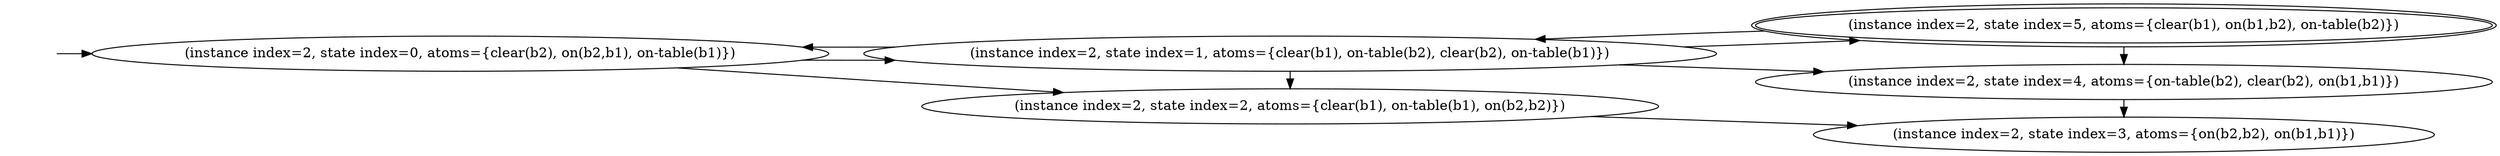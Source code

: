digraph {
rankdir="LR"
s0[label="(instance index=2, state index=0, atoms={clear(b2), on(b2,b1), on-table(b1)})"]
s1[label="(instance index=2, state index=1, atoms={clear(b1), on-table(b2), clear(b2), on-table(b1)})"]
s2[label="(instance index=2, state index=2, atoms={clear(b1), on-table(b1), on(b2,b2)})"]
s5[peripheries=2,label="(instance index=2, state index=5, atoms={clear(b1), on(b1,b2), on-table(b2)})"]
s4[label="(instance index=2, state index=4, atoms={on-table(b2), clear(b2), on(b1,b1)})"]
s3[label="(instance index=2, state index=3, atoms={on(b2,b2), on(b1,b1)})"]
Dangling [ label = "", style = invis ]
{ rank = same; Dangling }
Dangling -> s0
{ rank = same; s0}
{ rank = same; s1,s2}
{ rank = same; s5,s4,s3}
{
s0->s2
s0->s1
}
{
s1->s4
s1->s2
s1->s5
s1->s0
s2->s3
}
{
s5->s4
s5->s1
s4->s3
}
}
